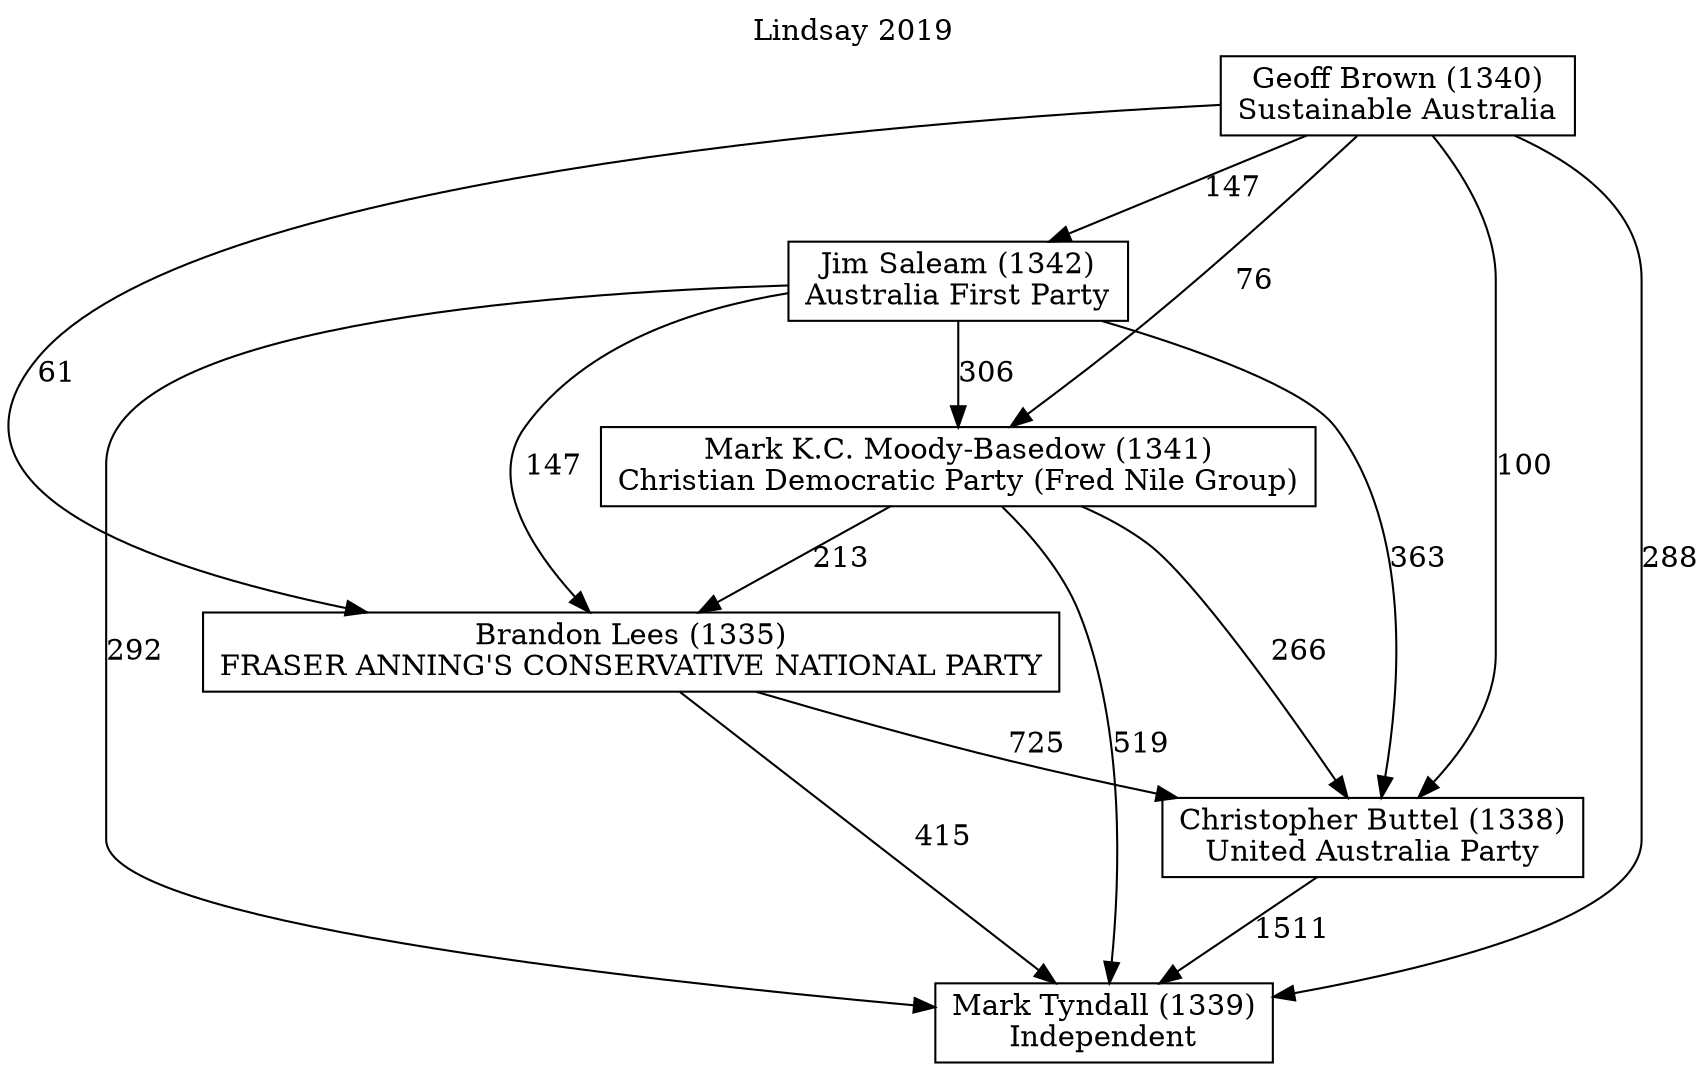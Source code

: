 // House preference flow
digraph "Mark Tyndall (1339)_Lindsay_2019" {
	graph [label="Lindsay 2019" labelloc=t mclimit=10]
	node [shape=box]
	"Brandon Lees (1335)" [label="Brandon Lees (1335)
FRASER ANNING'S CONSERVATIVE NATIONAL PARTY"]
	"Christopher Buttel (1338)" [label="Christopher Buttel (1338)
United Australia Party"]
	"Geoff Brown (1340)" [label="Geoff Brown (1340)
Sustainable Australia"]
	"Jim Saleam (1342)" [label="Jim Saleam (1342)
Australia First Party"]
	"Mark K.C. Moody-Basedow (1341)" [label="Mark K.C. Moody-Basedow (1341)
Christian Democratic Party (Fred Nile Group)"]
	"Mark Tyndall (1339)" [label="Mark Tyndall (1339)
Independent"]
	"Brandon Lees (1335)" -> "Christopher Buttel (1338)" [label=725]
	"Brandon Lees (1335)" -> "Mark Tyndall (1339)" [label=415]
	"Christopher Buttel (1338)" -> "Mark Tyndall (1339)" [label=1511]
	"Geoff Brown (1340)" -> "Brandon Lees (1335)" [label=61]
	"Geoff Brown (1340)" -> "Christopher Buttel (1338)" [label=100]
	"Geoff Brown (1340)" -> "Jim Saleam (1342)" [label=147]
	"Geoff Brown (1340)" -> "Mark K.C. Moody-Basedow (1341)" [label=76]
	"Geoff Brown (1340)" -> "Mark Tyndall (1339)" [label=288]
	"Jim Saleam (1342)" -> "Brandon Lees (1335)" [label=147]
	"Jim Saleam (1342)" -> "Christopher Buttel (1338)" [label=363]
	"Jim Saleam (1342)" -> "Mark K.C. Moody-Basedow (1341)" [label=306]
	"Jim Saleam (1342)" -> "Mark Tyndall (1339)" [label=292]
	"Mark K.C. Moody-Basedow (1341)" -> "Brandon Lees (1335)" [label=213]
	"Mark K.C. Moody-Basedow (1341)" -> "Christopher Buttel (1338)" [label=266]
	"Mark K.C. Moody-Basedow (1341)" -> "Mark Tyndall (1339)" [label=519]
}
